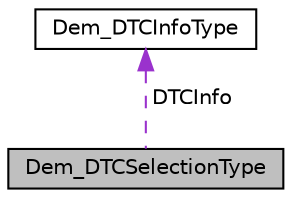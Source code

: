 digraph "Dem_DTCSelectionType"
{
 // LATEX_PDF_SIZE
  edge [fontname="Helvetica",fontsize="10",labelfontname="Helvetica",labelfontsize="10"];
  node [fontname="Helvetica",fontsize="10",shape=record];
  Node1 [label="Dem_DTCSelectionType",height=0.2,width=0.4,color="black", fillcolor="grey75", style="filled", fontcolor="black",tooltip=" "];
  Node2 -> Node1 [dir="back",color="darkorchid3",fontsize="10",style="dashed",label=" DTCInfo" ,fontname="Helvetica"];
  Node2 [label="Dem_DTCInfoType",height=0.2,width=0.4,color="black", fillcolor="white", style="filled",URL="$struct_dem___d_t_c_info_type.html",tooltip=" "];
}
